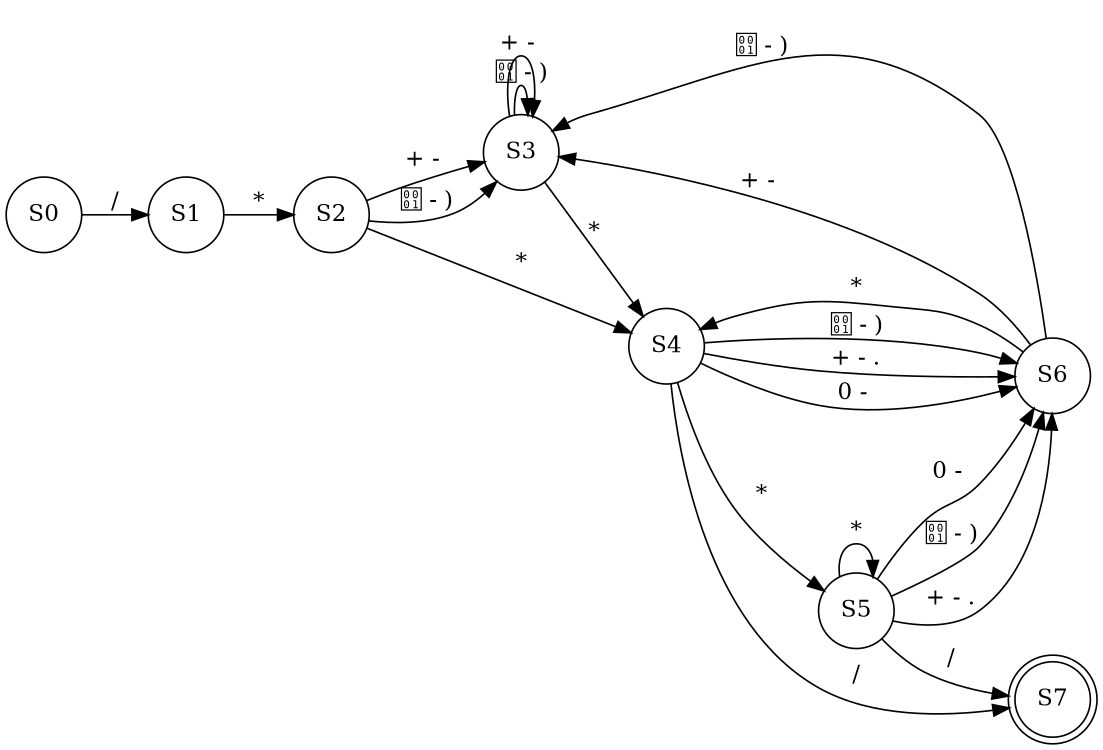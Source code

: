 digraph hierarchy {
rankdir = LR;
size = "8,5"
node[shape = circle];
S0 [label="S0"]
S1 [label="S1"]
S2 [label="S2"]
S3 [label="S3"]
S4 [label="S4"]
S5 [label="S5"]
S6 [label="S6"]
S7 [shape=doublecircle, label="S7"]
S0->S1 [label="/" ]
S1->S2 [label="*" ]
S2->S3 [label=" - )" ]
S2->S3 [label="+ - " ]
S2->S4 [label="*" ]
S3->S3 [label=" - )" ]
S3->S3 [label="+ - " ]
S3->S4 [label="*" ]
S4->S5 [label="*" ]
S4->S6 [label=" - )" ]
S4->S6 [label="+ - ." ]
S4->S6 [label="0 - " ]
S4->S7 [label="/" ]
S5->S5 [label="*" ]
S5->S6 [label=" - )" ]
S5->S6 [label="+ - ." ]
S5->S6 [label="0 - " ]
S5->S7 [label="/" ]
S6->S3 [label=" - )" ]
S6->S3 [label="+ - " ]
S6->S4 [label="*" ]
}